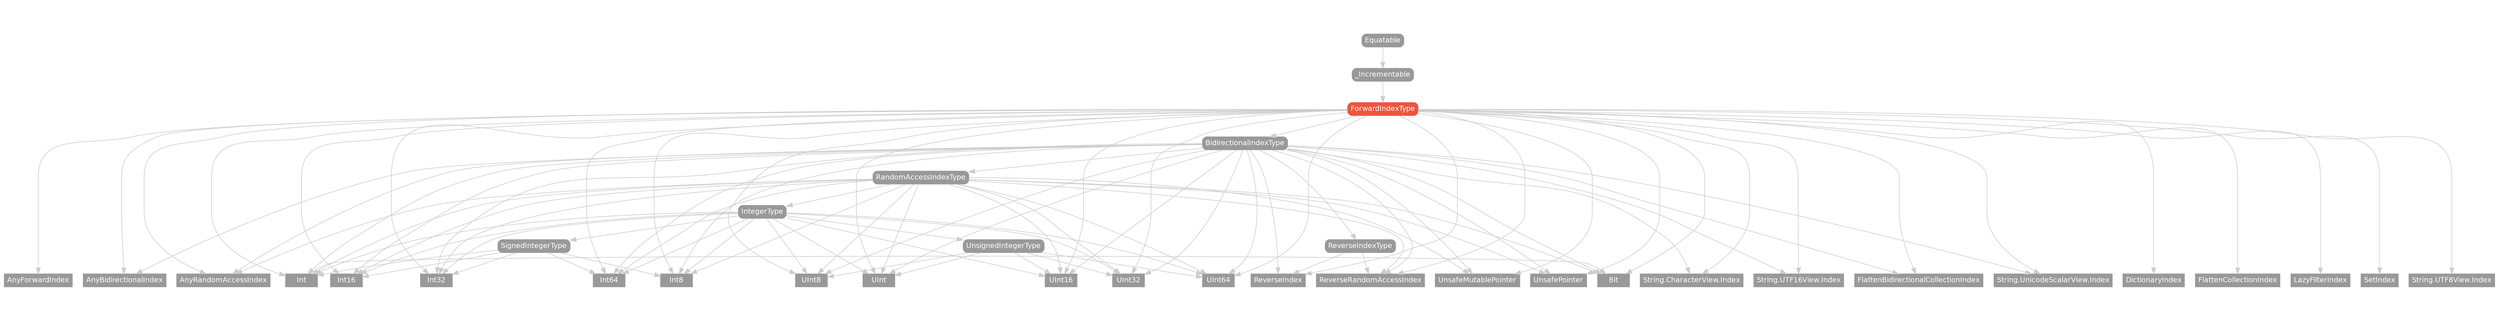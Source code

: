 strict digraph "ForwardIndexType - Type Hierarchy - SwiftDoc.org" {
    pad="0.1,0.8"
    node [shape=box, style="filled,rounded", color="#999999", fillcolor="#999999", fontcolor=white, fontname=Helvetica, fontnames="Helvetica,sansserif", fontsize=12, margin="0.07,0.05", height="0.3"]
    edge [color="#cccccc"]
    "AnyBidirectionalIndex" [URL="/type/AnyBidirectionalIndex/", style=filled]
    "AnyForwardIndex" [URL="/type/AnyForwardIndex/", style=filled]
    "AnyRandomAccessIndex" [URL="/type/AnyRandomAccessIndex/", style=filled]
    "BidirectionalIndexType" [URL="/protocol/BidirectionalIndexType/"]
    "Bit" [URL="/type/Bit/", style=filled]
    "DictionaryIndex" [URL="/type/DictionaryIndex/", style=filled]
    "Equatable" [URL="/protocol/Equatable/"]
    "FlattenBidirectionalCollectionIndex" [URL="/type/FlattenBidirectionalCollectionIndex/", style=filled]
    "FlattenCollectionIndex" [URL="/type/FlattenCollectionIndex/", style=filled]
    "ForwardIndexType" [URL="/protocol/ForwardIndexType/", style="filled,rounded", fillcolor="#ee543d", color="#ee543d"]
    "Int" [URL="/type/Int/", style=filled]
    "Int16" [URL="/type/Int16/", style=filled]
    "Int32" [URL="/type/Int32/", style=filled]
    "Int64" [URL="/type/Int64/", style=filled]
    "Int8" [URL="/type/Int8/", style=filled]
    "IntegerType" [URL="/protocol/IntegerType/"]
    "LazyFilterIndex" [URL="/type/LazyFilterIndex/", style=filled]
    "RandomAccessIndexType" [URL="/protocol/RandomAccessIndexType/"]
    "ReverseIndex" [URL="/type/ReverseIndex/", style=filled]
    "ReverseIndexType" [URL="/protocol/ReverseIndexType/"]
    "ReverseRandomAccessIndex" [URL="/type/ReverseRandomAccessIndex/", style=filled]
    "SetIndex" [URL="/type/SetIndex/", style=filled]
    "SignedIntegerType" [URL="/protocol/SignedIntegerType/"]
    "String.CharacterView.Index" [URL="/type/String.CharacterView.Index/", style=filled]
    "String.UTF16View.Index" [URL="/type/String.UTF16View.Index/", style=filled]
    "String.UTF8View.Index" [URL="/type/String.UTF8View.Index/", style=filled]
    "String.UnicodeScalarView.Index" [URL="/type/String.UnicodeScalarView.Index/", style=filled]
    "UInt" [URL="/type/UInt/", style=filled]
    "UInt16" [URL="/type/UInt16/", style=filled]
    "UInt32" [URL="/type/UInt32/", style=filled]
    "UInt64" [URL="/type/UInt64/", style=filled]
    "UInt8" [URL="/type/UInt8/", style=filled]
    "UnsafeMutablePointer" [URL="/type/UnsafeMutablePointer/", style=filled]
    "UnsafePointer" [URL="/type/UnsafePointer/", style=filled]
    "UnsignedIntegerType" [URL="/protocol/UnsignedIntegerType/"]
    "_Incrementable" [URL="/protocol/_Incrementable/"]    "ForwardIndexType" -> "AnyBidirectionalIndex"
    "ForwardIndexType" -> "AnyForwardIndex"
    "ForwardIndexType" -> "AnyRandomAccessIndex"
    "ForwardIndexType" -> "BidirectionalIndexType"
    "ForwardIndexType" -> "Bit"
    "ForwardIndexType" -> "DictionaryIndex"
    "ForwardIndexType" -> "FlattenBidirectionalCollectionIndex"
    "ForwardIndexType" -> "FlattenCollectionIndex"
    "ForwardIndexType" -> "Int"
    "ForwardIndexType" -> "Int16"
    "ForwardIndexType" -> "Int32"
    "ForwardIndexType" -> "Int64"
    "ForwardIndexType" -> "Int8"
    "ForwardIndexType" -> "LazyFilterIndex"
    "ForwardIndexType" -> "ReverseIndex"
    "ForwardIndexType" -> "ReverseRandomAccessIndex"
    "ForwardIndexType" -> "SetIndex"
    "ForwardIndexType" -> "UInt"
    "ForwardIndexType" -> "UInt16"
    "ForwardIndexType" -> "UInt32"
    "ForwardIndexType" -> "UInt64"
    "ForwardIndexType" -> "UInt8"
    "ForwardIndexType" -> "UnsafeMutablePointer"
    "ForwardIndexType" -> "UnsafePointer"
    "ForwardIndexType" -> "String.CharacterView.Index"
    "ForwardIndexType" -> "String.UnicodeScalarView.Index"
    "ForwardIndexType" -> "String.UTF16View.Index"
    "ForwardIndexType" -> "String.UTF8View.Index"
    "BidirectionalIndexType" -> "AnyBidirectionalIndex"
    "BidirectionalIndexType" -> "AnyRandomAccessIndex"
    "BidirectionalIndexType" -> "Bit"
    "BidirectionalIndexType" -> "FlattenBidirectionalCollectionIndex"
    "BidirectionalIndexType" -> "Int"
    "BidirectionalIndexType" -> "Int16"
    "BidirectionalIndexType" -> "Int32"
    "BidirectionalIndexType" -> "Int64"
    "BidirectionalIndexType" -> "Int8"
    "BidirectionalIndexType" -> "RandomAccessIndexType"
    "BidirectionalIndexType" -> "ReverseIndex"
    "BidirectionalIndexType" -> "ReverseIndexType"
    "BidirectionalIndexType" -> "ReverseRandomAccessIndex"
    "BidirectionalIndexType" -> "UInt"
    "BidirectionalIndexType" -> "UInt16"
    "BidirectionalIndexType" -> "UInt32"
    "BidirectionalIndexType" -> "UInt64"
    "BidirectionalIndexType" -> "UInt8"
    "BidirectionalIndexType" -> "UnsafeMutablePointer"
    "BidirectionalIndexType" -> "UnsafePointer"
    "BidirectionalIndexType" -> "String.CharacterView.Index"
    "BidirectionalIndexType" -> "String.UnicodeScalarView.Index"
    "BidirectionalIndexType" -> "String.UTF16View.Index"
    "Int" -> "Bit"
    "RandomAccessIndexType" -> "AnyRandomAccessIndex"
    "RandomAccessIndexType" -> "Bit"
    "RandomAccessIndexType" -> "Int"
    "RandomAccessIndexType" -> "Int16"
    "RandomAccessIndexType" -> "Int32"
    "RandomAccessIndexType" -> "Int64"
    "RandomAccessIndexType" -> "Int8"
    "RandomAccessIndexType" -> "IntegerType"
    "RandomAccessIndexType" -> "ReverseRandomAccessIndex"
    "RandomAccessIndexType" -> "UInt"
    "RandomAccessIndexType" -> "UInt16"
    "RandomAccessIndexType" -> "UInt32"
    "RandomAccessIndexType" -> "UInt64"
    "RandomAccessIndexType" -> "UInt8"
    "RandomAccessIndexType" -> "UnsafeMutablePointer"
    "RandomAccessIndexType" -> "UnsafePointer"
    "Int" -> "Bit"
    "IntegerType" -> "Int"
    "IntegerType" -> "Int16"
    "IntegerType" -> "Int32"
    "IntegerType" -> "Int64"
    "IntegerType" -> "Int8"
    "IntegerType" -> "SignedIntegerType"
    "IntegerType" -> "UInt"
    "IntegerType" -> "UInt16"
    "IntegerType" -> "UInt32"
    "IntegerType" -> "UInt64"
    "IntegerType" -> "UInt8"
    "IntegerType" -> "UnsignedIntegerType"
    "Int" -> "Bit"
    "SignedIntegerType" -> "Int"
    "SignedIntegerType" -> "Int16"
    "SignedIntegerType" -> "Int32"
    "SignedIntegerType" -> "Int64"
    "SignedIntegerType" -> "Int8"
    "Int" -> "Bit"
    "UnsignedIntegerType" -> "UInt"
    "UnsignedIntegerType" -> "UInt16"
    "UnsignedIntegerType" -> "UInt32"
    "UnsignedIntegerType" -> "UInt64"
    "UnsignedIntegerType" -> "UInt8"
    "ReverseIndexType" -> "ReverseIndex"
    "ReverseIndexType" -> "ReverseRandomAccessIndex"
    "Int" -> "Bit"
    "_Incrementable" -> "ForwardIndexType"
    "Equatable" -> "_Incrementable"
    subgraph Types {
        rank = max; "AnyBidirectionalIndex"; "AnyForwardIndex"; "AnyRandomAccessIndex"; "Bit"; "DictionaryIndex"; "FlattenBidirectionalCollectionIndex"; "FlattenCollectionIndex"; "Int"; "Int16"; "Int32"; "Int64"; "Int8"; "LazyFilterIndex"; "ReverseIndex"; "ReverseRandomAccessIndex"; "SetIndex"; "UInt"; "UInt16"; "UInt32"; "UInt64"; "UInt8"; "UnsafeMutablePointer"; "UnsafePointer"; "String.CharacterView.Index"; "String.UnicodeScalarView.Index"; "String.UTF16View.Index"; "String.UTF8View.Index";
    }
}